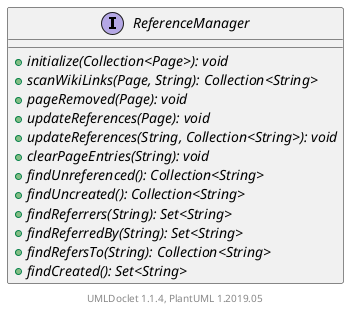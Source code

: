 @startuml

    interface ReferenceManager [[ReferenceManager.html]] {
        {abstract} +initialize(Collection<Page>): void
        {abstract} +scanWikiLinks(Page, String): Collection<String>
        {abstract} +pageRemoved(Page): void
        {abstract} +updateReferences(Page): void
        {abstract} +updateReferences(String, Collection<String>): void
        {abstract} +clearPageEntries(String): void
        {abstract} +findUnreferenced(): Collection<String>
        {abstract} +findUncreated(): Collection<String>
        {abstract} +findReferrers(String): Set<String>
        {abstract} +findReferredBy(String): Set<String>
        {abstract} +findRefersTo(String): Collection<String>
        {abstract} +findCreated(): Set<String>
    }


    center footer UMLDoclet 1.1.4, PlantUML 1.2019.05
@enduml
